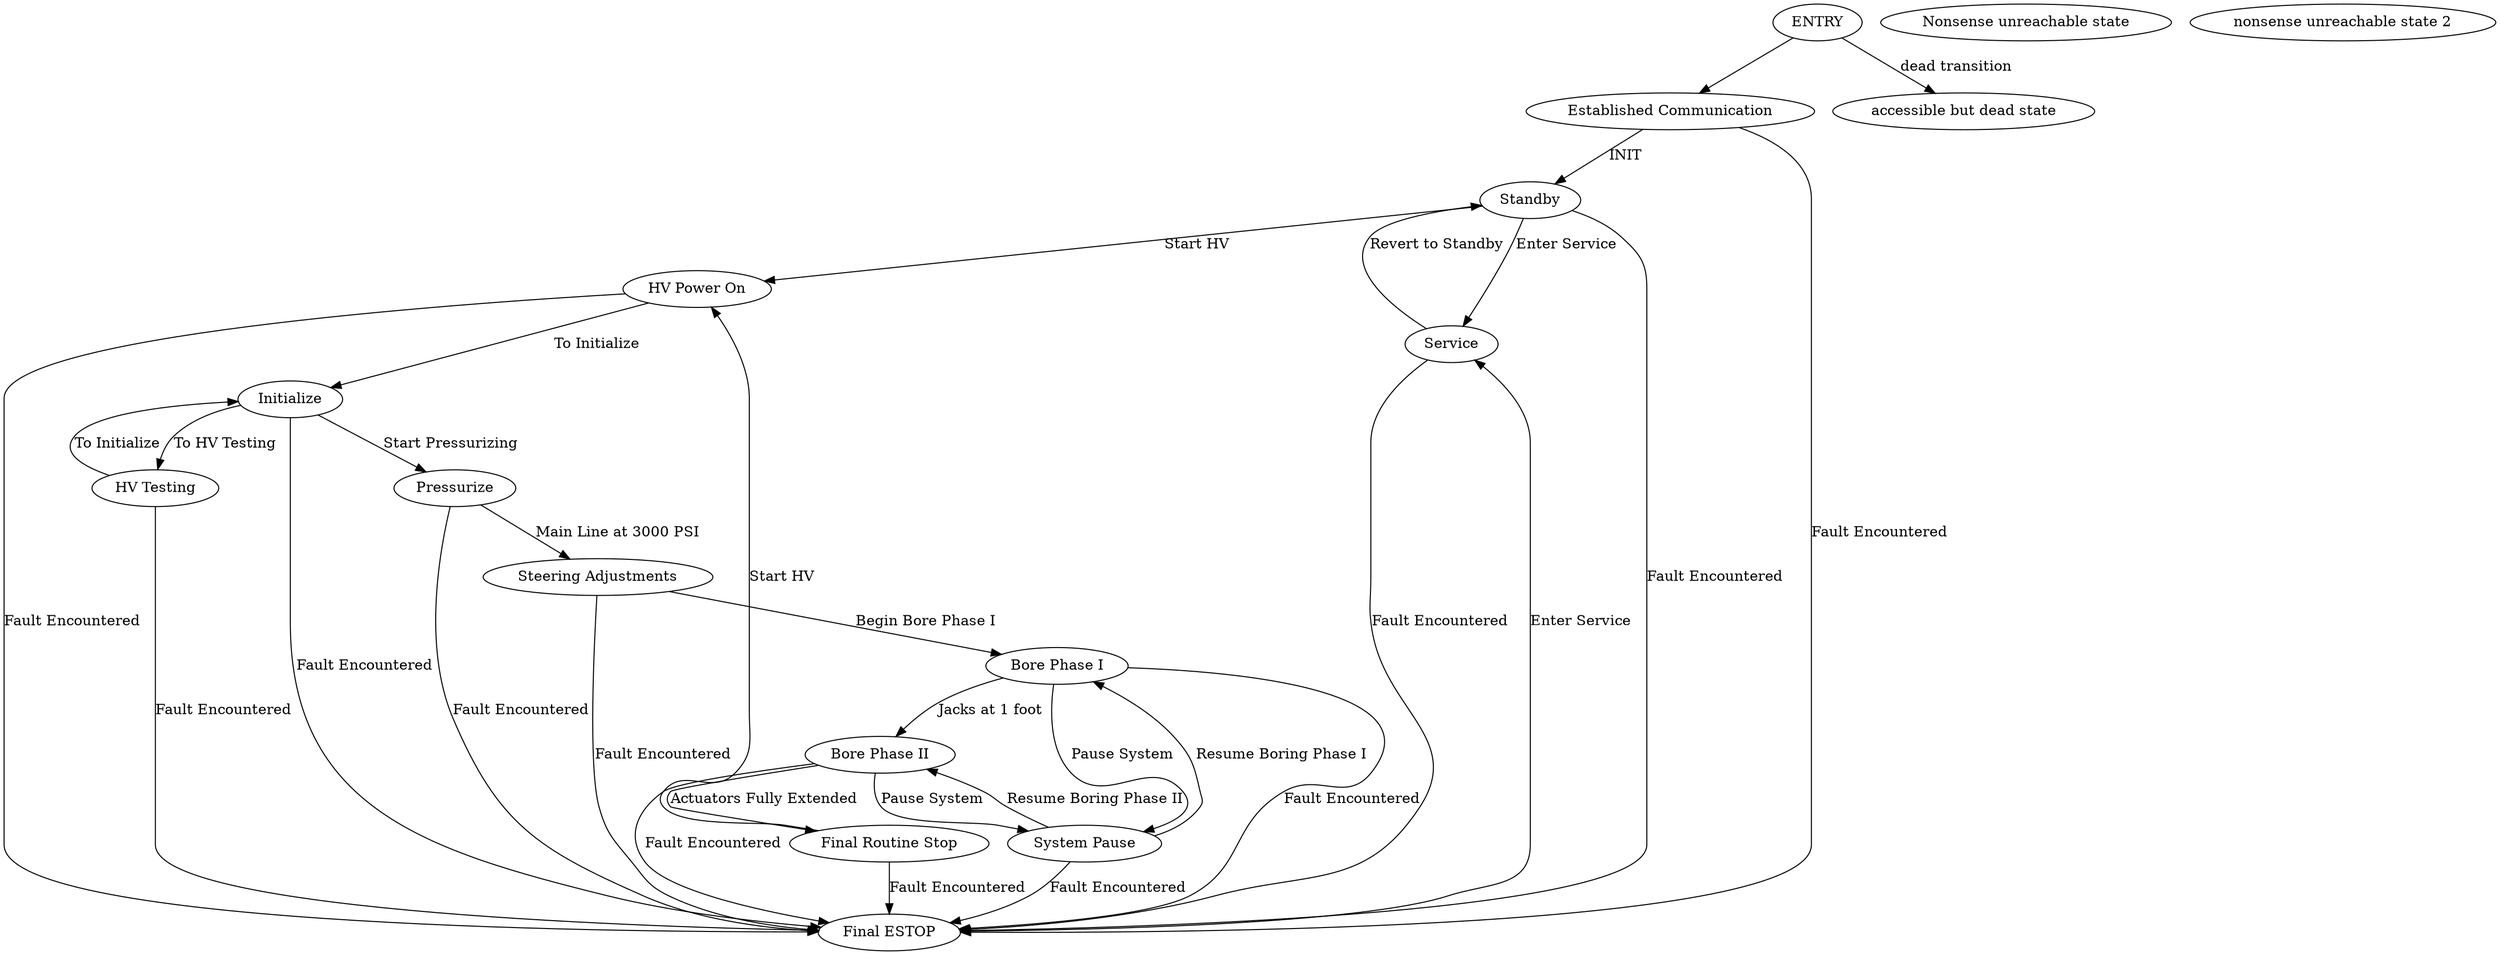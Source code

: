 digraph host_fsm {
    S10 [label="ENTRY"];
    S11 [label="Established Communication"];
    S12 [label="Standby"];
    S13 [label="Service"]; /*any testing here*/
    S14 [label = "HV Power On"]; /*check mag contactor state, if off then turn on otherwise only flip run enable*/
    S15 [label = "HV Testing"]; /* High voltage service */
    S16 [label = "Initialize"]; /*Standby but for HV*/
    S17 [label = "Pressurize"]; /*start motor*/
    S18 [label = "Steering Adjustments"];
    S19 [label = "Bore Phase I"]; /*turn on cutterhead and start actuating the jacks*/
    S24 [label = "Bore Phase II"]; /*start the auger motor, we should be moving forward in the dirt now*/
    S20 [label = "System Pause"]; /*pause system, eligible for manual commands*/
    S21 [label = "Final Routine Stop"]; /*see ops doc*/
    S22 [label = "Final ESTOP"]; /*see ops doc*/
    S23 [label = "Nonsense unreachable state"];
    S27 [label = "nonsense unreachable state 2"];
    S25 [label = "accessible but dead state"];


    S10 -> S11 [label= " "];
    S11 -> S12 [label="INIT"];
    S12 -> S13 [label="Enter Service"];
    S13 -> S12 [label = "Revert to Standby"];
    S12 -> S14 [label="Start HV"];
    S14 -> S16 [label = "To Initialize "];
    S16 -> S15 [label = "To HV Testing"];
    S15 -> S16 [label = "To Initialize"];
    S16 -> S17 [label = "Start Pressurizing"];
    S17 -> S18 [label = "Main Line at 3000 PSI"];
    S18 -> S19 [label = "Begin Bore Phase I"];
    S19 -> S24 [label = "Jacks at 1 foot"];
    S19 -> S20 [label = "Pause System"];
    S20 -> S19 [label = "Resume Boring Phase I"];
    S24 -> S20 [label = "Pause System"];
    S20 -> S24 [label = "Resume Boring Phase II"];
    S24 -> S21 [label = "Actuators Fully Extended"];
    S22 -> S13 [label = "Enter Service"];
    S21 -> S14 [label = "Start HV"];
    S10 -> S25 [label = "dead transition"];


    S11 -> S22 [label = "Fault Encountered"];
    S12 -> S22 [label = "Fault Encountered"];
    S13 -> S22 [label = "Fault Encountered"];
    S14 -> S22 [label = "Fault Encountered"];
    S15 -> S22 [label = "Fault Encountered"];
    S16 -> S22 [label = "Fault Encountered"];
    S17 -> S22 [label = "Fault Encountered"];
    S18 -> S22 [label = "Fault Encountered"];
    S19 -> S22 [label = "Fault Encountered"];
    S20 -> S22 [label = "Fault Encountered"];
    S21 -> S22 [label = "Fault Encountered"];
    S24 -> S22 [label = "Fault Encountered"];
}
